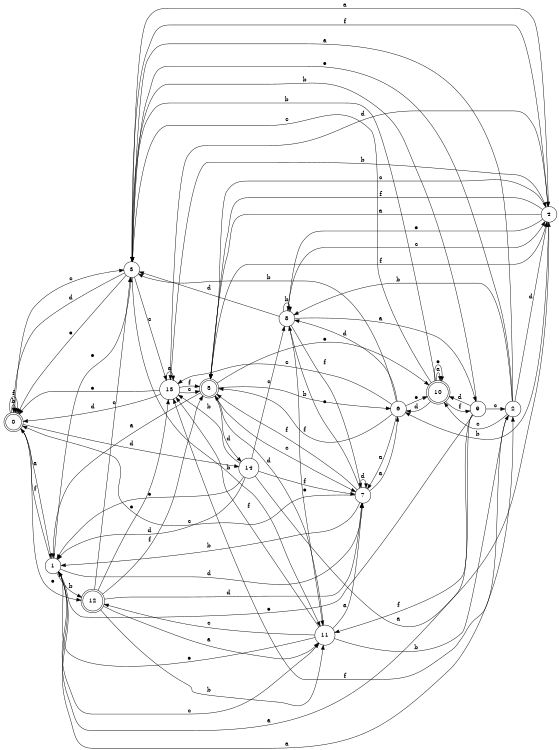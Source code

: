 digraph n12_9 {
__start0 [label="" shape="none"];

rankdir=LR;
size="8,5";

s0 [style="rounded,filled", color="black", fillcolor="white" shape="doublecircle", label="0"];
s1 [style="filled", color="black", fillcolor="white" shape="circle", label="1"];
s2 [style="filled", color="black", fillcolor="white" shape="circle", label="2"];
s3 [style="filled", color="black", fillcolor="white" shape="circle", label="3"];
s4 [style="filled", color="black", fillcolor="white" shape="circle", label="4"];
s5 [style="rounded,filled", color="black", fillcolor="white" shape="doublecircle", label="5"];
s6 [style="filled", color="black", fillcolor="white" shape="circle", label="6"];
s7 [style="filled", color="black", fillcolor="white" shape="circle", label="7"];
s8 [style="filled", color="black", fillcolor="white" shape="circle", label="8"];
s9 [style="filled", color="black", fillcolor="white" shape="circle", label="9"];
s10 [style="rounded,filled", color="black", fillcolor="white" shape="doublecircle", label="10"];
s11 [style="filled", color="black", fillcolor="white" shape="circle", label="11"];
s12 [style="rounded,filled", color="black", fillcolor="white" shape="doublecircle", label="12"];
s13 [style="filled", color="black", fillcolor="white" shape="circle", label="13"];
s14 [style="filled", color="black", fillcolor="white" shape="circle", label="14"];
s0 -> s1 [label="a"];
s0 -> s0 [label="b"];
s0 -> s3 [label="c"];
s0 -> s14 [label="d"];
s0 -> s12 [label="e"];
s0 -> s0 [label="f"];
s1 -> s2 [label="a"];
s1 -> s12 [label="b"];
s1 -> s11 [label="c"];
s1 -> s7 [label="d"];
s1 -> s3 [label="e"];
s1 -> s0 [label="f"];
s2 -> s3 [label="a"];
s2 -> s8 [label="b"];
s2 -> s10 [label="c"];
s2 -> s4 [label="d"];
s2 -> s3 [label="e"];
s2 -> s13 [label="f"];
s3 -> s4 [label="a"];
s3 -> s11 [label="b"];
s3 -> s13 [label="c"];
s3 -> s0 [label="d"];
s3 -> s0 [label="e"];
s3 -> s4 [label="f"];
s4 -> s5 [label="a"];
s4 -> s6 [label="b"];
s4 -> s5 [label="c"];
s4 -> s13 [label="d"];
s4 -> s8 [label="e"];
s4 -> s5 [label="f"];
s5 -> s1 [label="a"];
s5 -> s6 [label="b"];
s5 -> s7 [label="c"];
s5 -> s14 [label="d"];
s5 -> s10 [label="e"];
s5 -> s4 [label="f"];
s6 -> s7 [label="a"];
s6 -> s3 [label="b"];
s6 -> s13 [label="c"];
s6 -> s8 [label="d"];
s6 -> s10 [label="e"];
s6 -> s5 [label="f"];
s7 -> s6 [label="a"];
s7 -> s1 [label="b"];
s7 -> s0 [label="c"];
s7 -> s7 [label="d"];
s7 -> s8 [label="e"];
s7 -> s5 [label="f"];
s8 -> s9 [label="a"];
s8 -> s8 [label="b"];
s8 -> s4 [label="c"];
s8 -> s3 [label="d"];
s8 -> s11 [label="e"];
s8 -> s7 [label="f"];
s9 -> s1 [label="a"];
s9 -> s3 [label="b"];
s9 -> s2 [label="c"];
s9 -> s10 [label="d"];
s9 -> s1 [label="e"];
s9 -> s11 [label="f"];
s10 -> s10 [label="a"];
s10 -> s3 [label="b"];
s10 -> s3 [label="c"];
s10 -> s6 [label="d"];
s10 -> s10 [label="e"];
s10 -> s9 [label="f"];
s11 -> s7 [label="a"];
s11 -> s2 [label="b"];
s11 -> s12 [label="c"];
s11 -> s5 [label="d"];
s11 -> s1 [label="e"];
s11 -> s13 [label="f"];
s12 -> s11 [label="a"];
s12 -> s11 [label="b"];
s12 -> s3 [label="c"];
s12 -> s7 [label="d"];
s12 -> s13 [label="e"];
s12 -> s5 [label="f"];
s13 -> s13 [label="a"];
s13 -> s4 [label="b"];
s13 -> s5 [label="c"];
s13 -> s0 [label="d"];
s13 -> s0 [label="e"];
s13 -> s5 [label="f"];
s14 -> s4 [label="a"];
s14 -> s13 [label="b"];
s14 -> s8 [label="c"];
s14 -> s1 [label="d"];
s14 -> s1 [label="e"];
s14 -> s7 [label="f"];

}